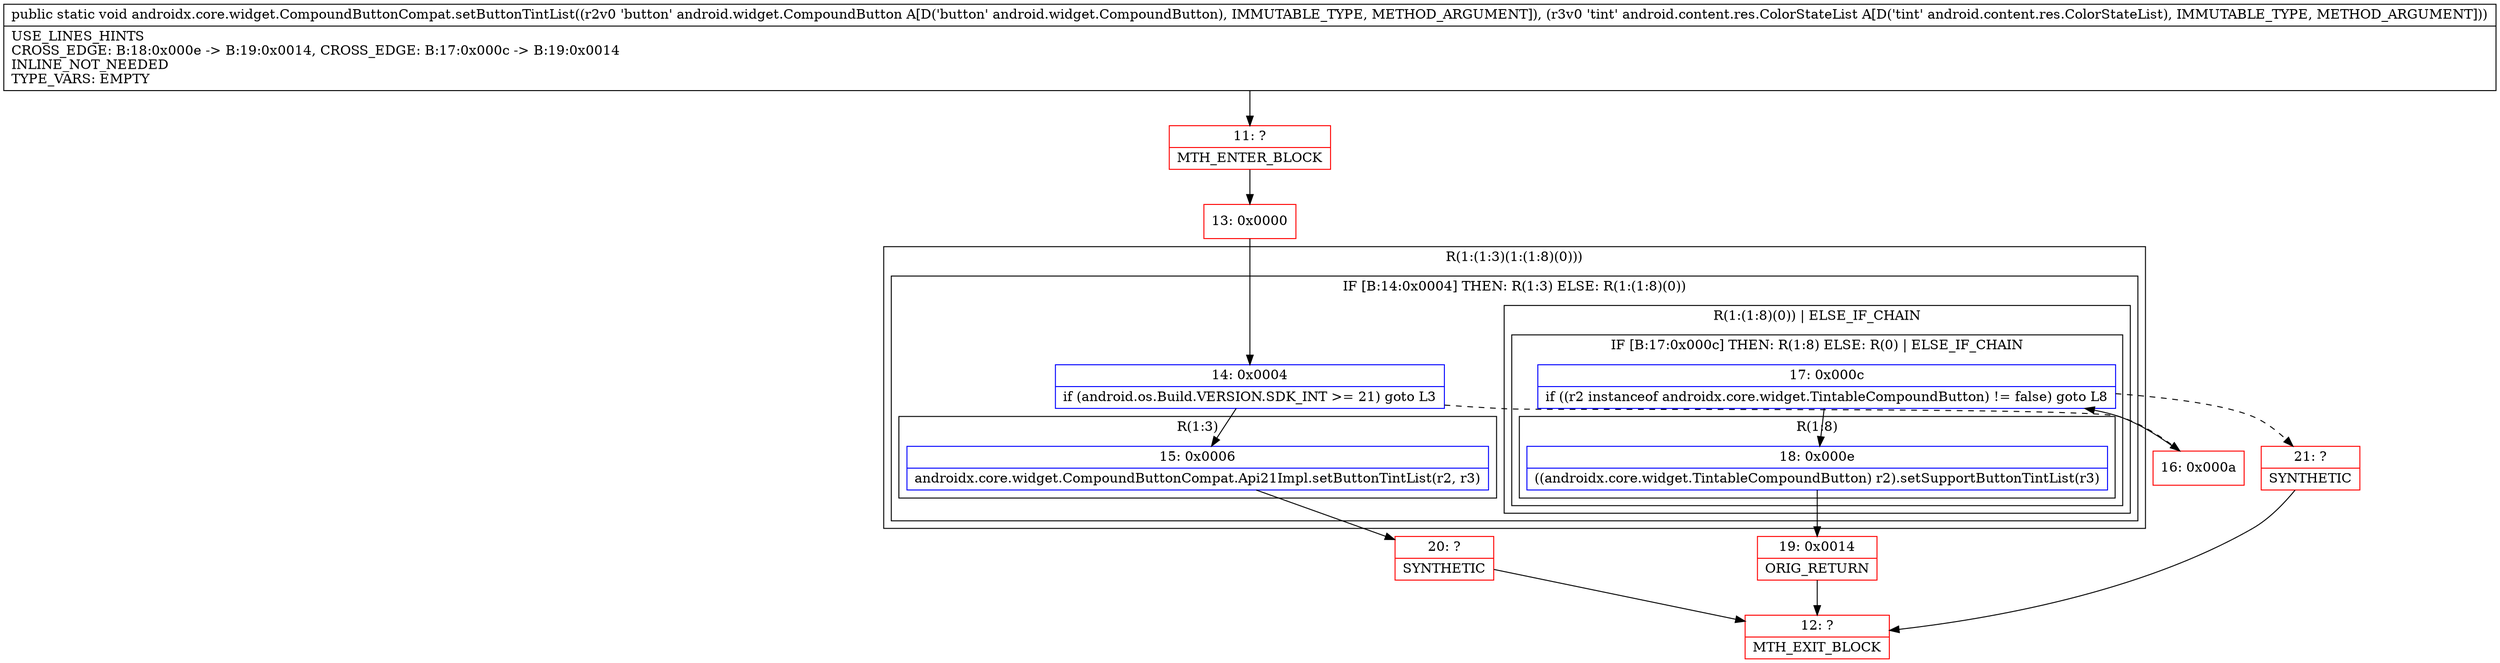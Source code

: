 digraph "CFG forandroidx.core.widget.CompoundButtonCompat.setButtonTintList(Landroid\/widget\/CompoundButton;Landroid\/content\/res\/ColorStateList;)V" {
subgraph cluster_Region_1467373138 {
label = "R(1:(1:3)(1:(1:8)(0)))";
node [shape=record,color=blue];
subgraph cluster_IfRegion_2141032336 {
label = "IF [B:14:0x0004] THEN: R(1:3) ELSE: R(1:(1:8)(0))";
node [shape=record,color=blue];
Node_14 [shape=record,label="{14\:\ 0x0004|if (android.os.Build.VERSION.SDK_INT \>= 21) goto L3\l}"];
subgraph cluster_Region_45338090 {
label = "R(1:3)";
node [shape=record,color=blue];
Node_15 [shape=record,label="{15\:\ 0x0006|androidx.core.widget.CompoundButtonCompat.Api21Impl.setButtonTintList(r2, r3)\l}"];
}
subgraph cluster_Region_2102552625 {
label = "R(1:(1:8)(0)) | ELSE_IF_CHAIN\l";
node [shape=record,color=blue];
subgraph cluster_IfRegion_418604303 {
label = "IF [B:17:0x000c] THEN: R(1:8) ELSE: R(0) | ELSE_IF_CHAIN\l";
node [shape=record,color=blue];
Node_17 [shape=record,label="{17\:\ 0x000c|if ((r2 instanceof androidx.core.widget.TintableCompoundButton) != false) goto L8\l}"];
subgraph cluster_Region_193038478 {
label = "R(1:8)";
node [shape=record,color=blue];
Node_18 [shape=record,label="{18\:\ 0x000e|((androidx.core.widget.TintableCompoundButton) r2).setSupportButtonTintList(r3)\l}"];
}
subgraph cluster_Region_390191241 {
label = "R(0)";
node [shape=record,color=blue];
}
}
}
}
}
Node_11 [shape=record,color=red,label="{11\:\ ?|MTH_ENTER_BLOCK\l}"];
Node_13 [shape=record,color=red,label="{13\:\ 0x0000}"];
Node_20 [shape=record,color=red,label="{20\:\ ?|SYNTHETIC\l}"];
Node_12 [shape=record,color=red,label="{12\:\ ?|MTH_EXIT_BLOCK\l}"];
Node_16 [shape=record,color=red,label="{16\:\ 0x000a}"];
Node_19 [shape=record,color=red,label="{19\:\ 0x0014|ORIG_RETURN\l}"];
Node_21 [shape=record,color=red,label="{21\:\ ?|SYNTHETIC\l}"];
MethodNode[shape=record,label="{public static void androidx.core.widget.CompoundButtonCompat.setButtonTintList((r2v0 'button' android.widget.CompoundButton A[D('button' android.widget.CompoundButton), IMMUTABLE_TYPE, METHOD_ARGUMENT]), (r3v0 'tint' android.content.res.ColorStateList A[D('tint' android.content.res.ColorStateList), IMMUTABLE_TYPE, METHOD_ARGUMENT]))  | USE_LINES_HINTS\lCROSS_EDGE: B:18:0x000e \-\> B:19:0x0014, CROSS_EDGE: B:17:0x000c \-\> B:19:0x0014\lINLINE_NOT_NEEDED\lTYPE_VARS: EMPTY\l}"];
MethodNode -> Node_11;Node_14 -> Node_15;
Node_14 -> Node_16[style=dashed];
Node_15 -> Node_20;
Node_17 -> Node_18;
Node_17 -> Node_21[style=dashed];
Node_18 -> Node_19;
Node_11 -> Node_13;
Node_13 -> Node_14;
Node_20 -> Node_12;
Node_16 -> Node_17;
Node_19 -> Node_12;
Node_21 -> Node_12;
}

